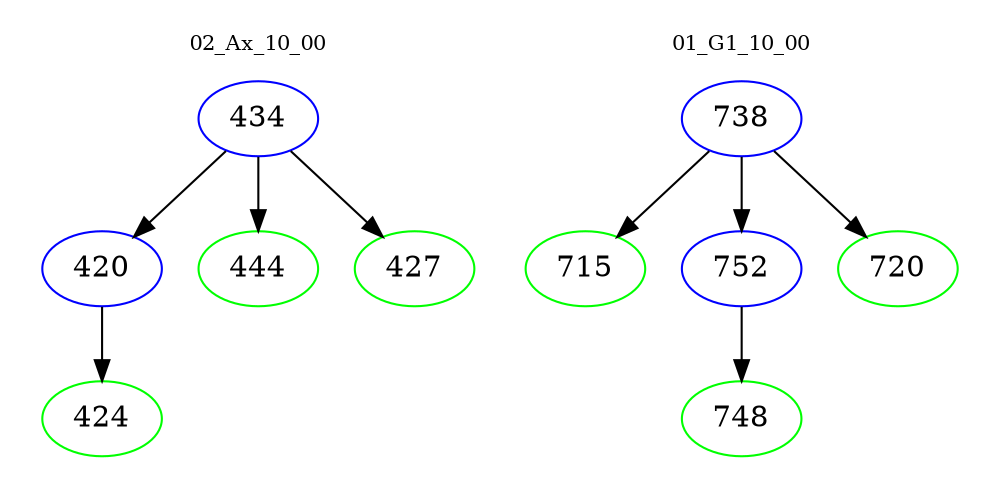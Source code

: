 digraph{
subgraph cluster_0 {
color = white
label = "02_Ax_10_00";
fontsize=10;
T0_434 [label="434", color="blue"]
T0_434 -> T0_420 [color="black"]
T0_420 [label="420", color="blue"]
T0_420 -> T0_424 [color="black"]
T0_424 [label="424", color="green"]
T0_434 -> T0_444 [color="black"]
T0_444 [label="444", color="green"]
T0_434 -> T0_427 [color="black"]
T0_427 [label="427", color="green"]
}
subgraph cluster_1 {
color = white
label = "01_G1_10_00";
fontsize=10;
T1_738 [label="738", color="blue"]
T1_738 -> T1_715 [color="black"]
T1_715 [label="715", color="green"]
T1_738 -> T1_752 [color="black"]
T1_752 [label="752", color="blue"]
T1_752 -> T1_748 [color="black"]
T1_748 [label="748", color="green"]
T1_738 -> T1_720 [color="black"]
T1_720 [label="720", color="green"]
}
}
